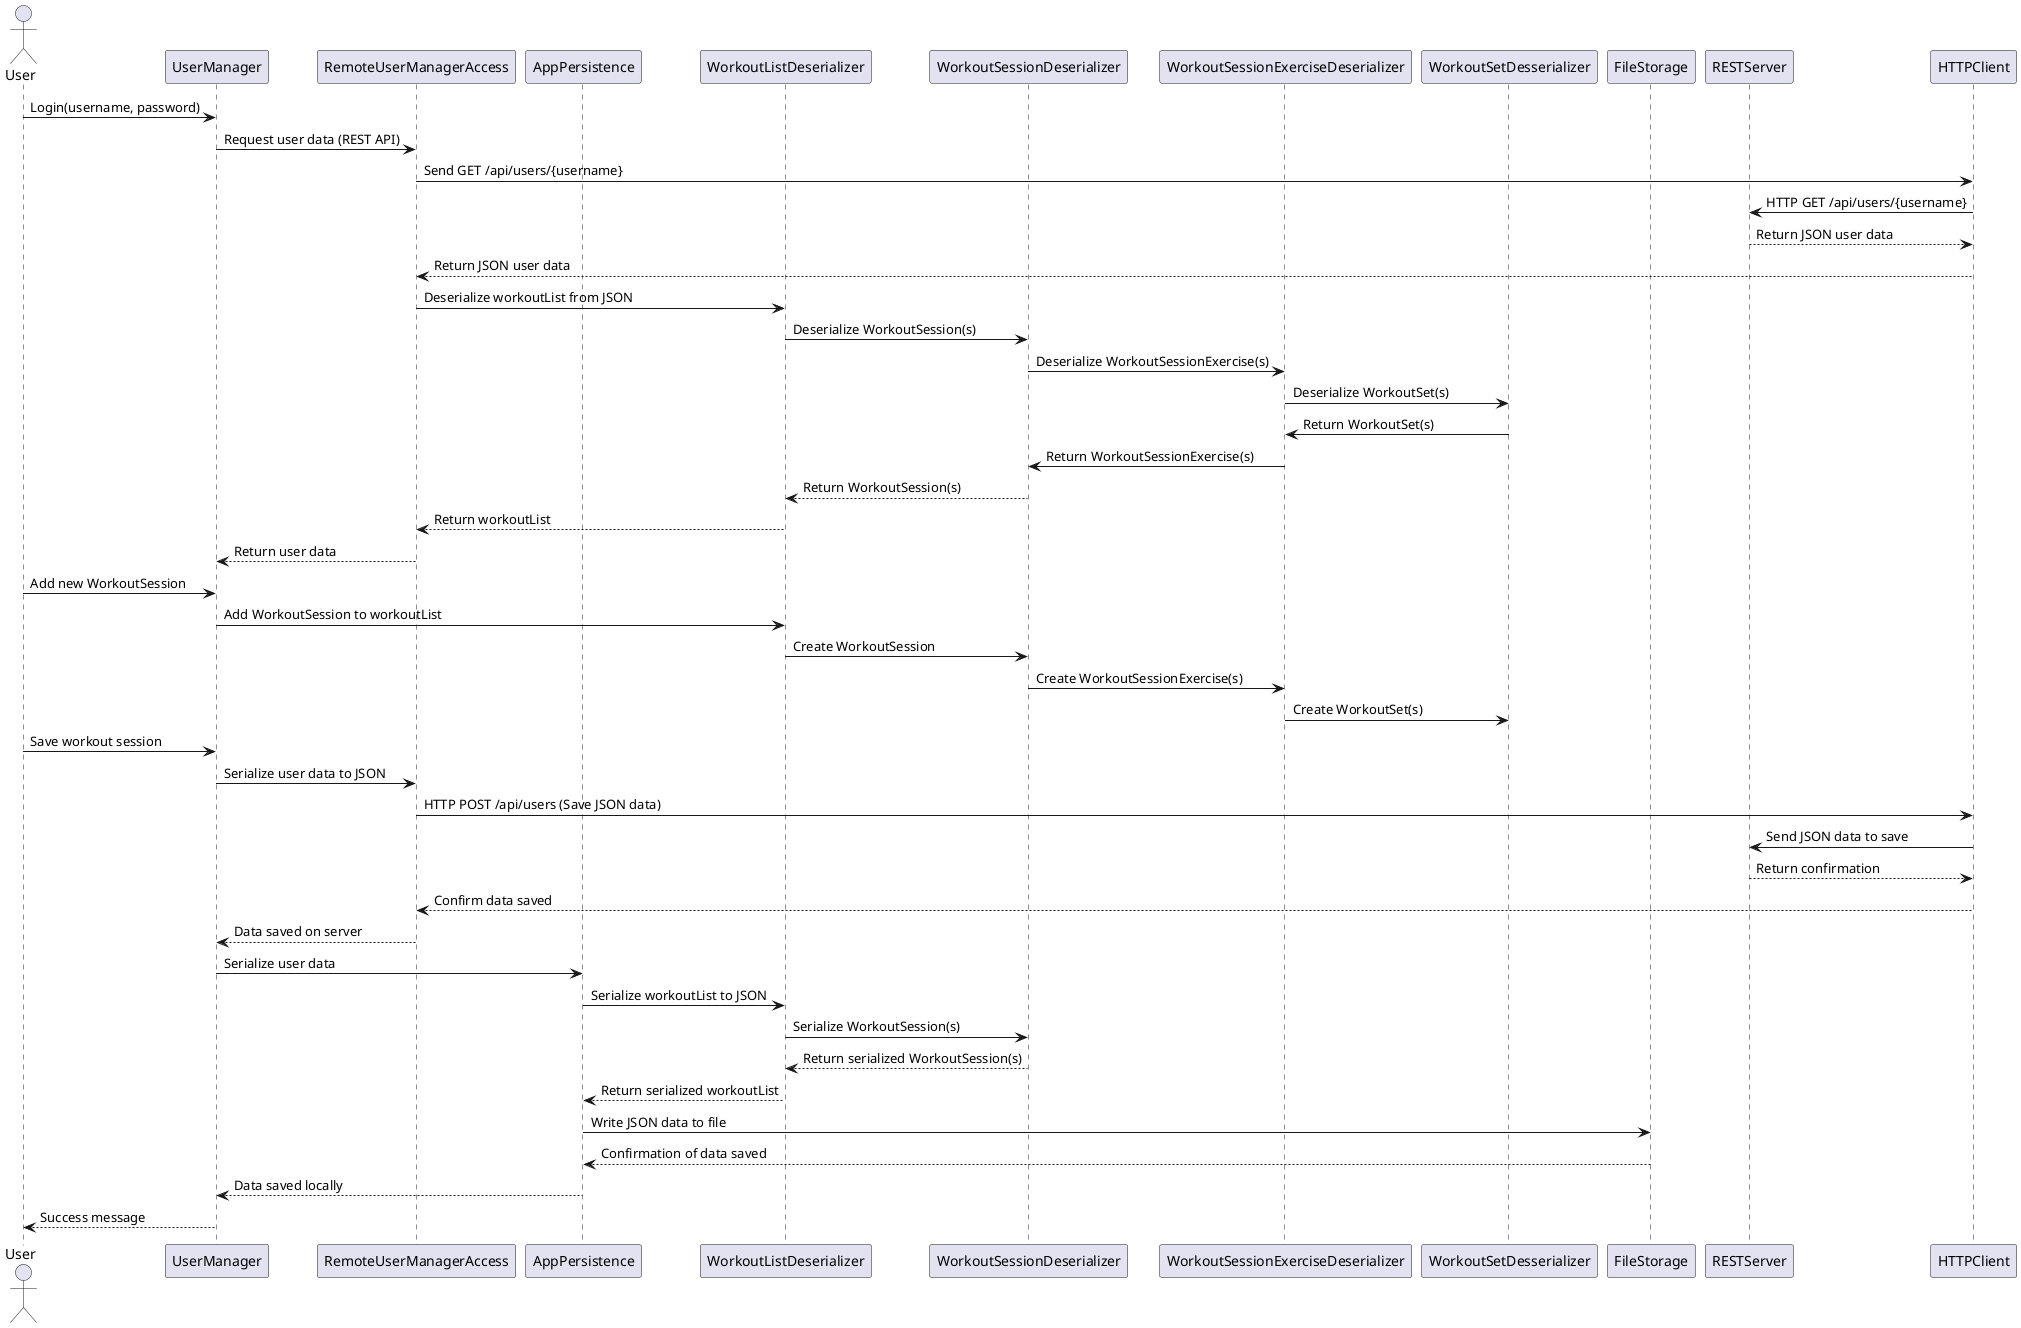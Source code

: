 @startuml SequenceDiagramR3
actor User

participant "UserManager" as UM
participant "RemoteUserManagerAccess" as RUMA
participant "AppPersistence" as AP
participant "WorkoutListDeserializer" as WLD
participant "WorkoutSessionDeserializer" as WSD
participant "WorkoutSessionExerciseDeserializer" as WSED
participant "WorkoutSetDesserializer" as WOSD
participant "FileStorage" as FS
participant "RESTServer" as RS
participant "HTTPClient" as HC

User -> UM: Login(username, password)
UM -> RUMA: Request user data (REST API)
RUMA -> HC: Send GET /api/users/{username}
HC -> RS: HTTP GET /api/users/{username}
RS --> HC: Return JSON user data
HC --> RUMA: Return JSON user data
RUMA -> WLD: Deserialize workoutList from JSON
WLD -> WSD: Deserialize WorkoutSession(s)
WSD -> WSED: Deserialize WorkoutSessionExercise(s)
WSED -> WOSD: Deserialize WorkoutSet(s)
WOSD -> WSED: Return WorkoutSet(s)
WSED -> WSD: Return WorkoutSessionExercise(s)
WSD --> WLD: Return WorkoutSession(s)
WLD --> RUMA: Return workoutList
RUMA --> UM: Return user data

User -> UM: Add new WorkoutSession
UM -> WLD: Add WorkoutSession to workoutList
WLD -> WSD: Create WorkoutSession
WSD -> WSED: Create WorkoutSessionExercise(s)
WSED -> WOSD: Create WorkoutSet(s)

User -> UM: Save workout session
UM -> RUMA: Serialize user data to JSON
RUMA -> HC: HTTP POST /api/users (Save JSON data)
HC -> RS: Send JSON data to save
RS --> HC: Return confirmation
HC --> RUMA: Confirm data saved
RUMA --> UM: Data saved on server

UM -> AP: Serialize user data
AP -> WLD: Serialize workoutList to JSON
WLD -> WSD: Serialize WorkoutSession(s)
WSD --> WLD: Return serialized WorkoutSession(s)
WLD --> AP: Return serialized workoutList
AP -> FS: Write JSON data to file
FS --> AP: Confirmation of data saved
AP --> UM: Data saved locally


UM --> User: Success message
@enduml